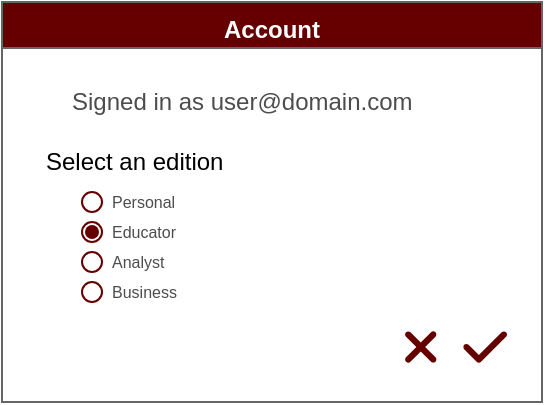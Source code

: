 <mxfile>
    <diagram id="opsgu1cAS7noyGnm6H2T" name="Page-1">
        <mxGraphModel dx="-806" dy="-2718" grid="1" gridSize="10" guides="1" tooltips="1" connect="1" arrows="1" fold="1" page="1" pageScale="1" pageWidth="850" pageHeight="1100" math="0" shadow="0">
            <root>
                <mxCell id="0"/>
                <mxCell id="1" parent="0"/>
                <mxCell id="2" value="Account" style="swimlane;whiteSpace=wrap;html=1;shadow=0;dashed=0;strokeWidth=1;align=center;verticalAlign=top;fontFamily=Helvetica;fontSize=12;fontColor=#FFFFFF;fillColor=#660000;movable=1;resizable=1;rotatable=1;deletable=1;editable=1;locked=0;connectable=1;strokeColor=#666666;swimlaneFillColor=#FFFFFF;" vertex="1" parent="1">
                    <mxGeometry x="1920" y="3697" width="270" height="200" as="geometry"/>
                </mxCell>
                <mxCell id="3" value="Signed in as user@domain.com" style="rounded=0;whiteSpace=wrap;html=1;shadow=0;dashed=0;strokeWidth=1;align=left;verticalAlign=top;fontFamily=Helvetica;fontSize=12;fontColor=#4D4D4D;fillColor=none;spacingLeft=5;strokeColor=none;spacing=0;spacingTop=-2;" vertex="1" parent="2">
                    <mxGeometry x="30" y="40" width="190" height="15" as="geometry"/>
                </mxCell>
                <mxCell id="4" value="Personal" style="rounded=0;whiteSpace=wrap;html=1;shadow=0;dashed=0;strokeWidth=1;align=left;verticalAlign=top;fontFamily=Helvetica;fontSize=8;fontColor=#4D4D4D;fillColor=none;spacingLeft=5;strokeColor=none;spacing=0;spacingTop=-2;" vertex="1" parent="2">
                    <mxGeometry x="50" y="92.5" width="80" height="15" as="geometry"/>
                </mxCell>
                <mxCell id="5" value="Select an edition" style="text;html=1;align=left;verticalAlign=middle;whiteSpace=wrap;rounded=0;" vertex="1" parent="2">
                    <mxGeometry x="20" y="65" width="150" height="30" as="geometry"/>
                </mxCell>
                <mxCell id="6" value="Educator" style="rounded=0;whiteSpace=wrap;html=1;shadow=0;dashed=0;strokeWidth=1;align=left;verticalAlign=top;fontFamily=Helvetica;fontSize=8;fontColor=#4D4D4D;fillColor=none;spacingLeft=5;strokeColor=none;spacing=0;spacingTop=-2;" vertex="1" parent="2">
                    <mxGeometry x="50" y="107.5" width="80" height="15" as="geometry"/>
                </mxCell>
                <mxCell id="7" value="Analyst" style="rounded=0;whiteSpace=wrap;html=1;shadow=0;dashed=0;strokeWidth=1;align=left;verticalAlign=top;fontFamily=Helvetica;fontSize=8;fontColor=#4D4D4D;fillColor=none;spacingLeft=5;strokeColor=none;spacing=0;spacingTop=-2;" vertex="1" parent="2">
                    <mxGeometry x="50" y="122.5" width="80" height="15" as="geometry"/>
                </mxCell>
                <mxCell id="8" value="Business" style="rounded=0;whiteSpace=wrap;html=1;shadow=0;dashed=0;strokeWidth=1;align=left;verticalAlign=top;fontFamily=Helvetica;fontSize=8;fontColor=#4D4D4D;fillColor=none;spacingLeft=5;strokeColor=none;spacing=0;spacingTop=-2;" vertex="1" parent="2">
                    <mxGeometry x="50" y="137.5" width="80" height="15" as="geometry"/>
                </mxCell>
                <mxCell id="9" value="" style="ellipse;whiteSpace=wrap;html=1;aspect=fixed;strokeColor=#660000;" vertex="1" parent="2">
                    <mxGeometry x="40" y="110" width="10" height="10" as="geometry"/>
                </mxCell>
                <mxCell id="10" value="" style="ellipse;whiteSpace=wrap;html=1;aspect=fixed;strokeColor=#660000;" vertex="1" parent="2">
                    <mxGeometry x="40" y="95" width="10" height="10" as="geometry"/>
                </mxCell>
                <mxCell id="11" value="" style="ellipse;whiteSpace=wrap;html=1;aspect=fixed;strokeColor=#660000;" vertex="1" parent="2">
                    <mxGeometry x="40" y="125" width="10" height="10" as="geometry"/>
                </mxCell>
                <mxCell id="12" value="" style="ellipse;whiteSpace=wrap;html=1;aspect=fixed;strokeColor=#660000;" vertex="1" parent="2">
                    <mxGeometry x="40" y="140" width="10" height="10" as="geometry"/>
                </mxCell>
                <mxCell id="13" value="" style="ellipse;whiteSpace=wrap;html=1;aspect=fixed;strokeColor=none;fillColor=#660000;" vertex="1" parent="2">
                    <mxGeometry x="41.5" y="111.5" width="7" height="7" as="geometry"/>
                </mxCell>
                <mxCell id="14" value="" style="shape=image;verticalLabelPosition=bottom;labelBackgroundColor=default;verticalAlign=top;aspect=fixed;imageAspect=0;image=data:image/svg+xml,PHN2ZyB4bWxucz0iaHR0cDovL3d3dy53My5vcmcvMjAwMC9zdmciIHZpZXdCb3g9IjAgMCAzODQgNTEyIj48cGF0aCBkPSJNMzQyLjYgMTUwLjZjMTIuNS0xMi41IDEyLjUtMzIuOCAwLTQ1LjNzLTMyLjgtMTIuNS00NS4zIDBMMTkyIDIxMC43IDg2LjYgMTA1LjRjLTEyLjUtMTIuNS0zMi44LTEyLjUtNDUuMyAwcy0xMi41IDMyLjggMCA0NS4zTDE0Ni43IDI1NiA0MS40IDM2MS40Yy0xMi41IDEyLjUtMTIuNSAzMi44IDAgNDUuM3MzMi44IDEyLjUgNDUuMyAwTDE5MiAzMDEuMyAyOTcuNCA0MDYuNmMxMi41IDEyLjUgMzIuOCAxMi41IDQ1LjMgMHMxMi41LTMyLjggMC00NS4zTDIzNy4zIDI1NiAzNDIuNiAxNTAuNnoiIGZpbGw9IiM2NjAwMDAiLz48L3N2Zz4=;movable=1;resizable=1;rotatable=1;deletable=1;editable=1;locked=0;connectable=1;" vertex="1" parent="2">
                    <mxGeometry x="200" y="160.0" width="18.75" height="25" as="geometry"/>
                </mxCell>
                <mxCell id="15" value="" style="shape=image;verticalLabelPosition=bottom;labelBackgroundColor=default;verticalAlign=top;aspect=fixed;imageAspect=0;image=data:image/svg+xml,PHN2ZyB4bWxucz0iaHR0cDovL3d3dy53My5vcmcvMjAwMC9zdmciIHZpZXdCb3g9IjAgMCA0NDggNTEyIj48cGF0aCBkPSJNNDM4LjYgMTA1LjRjMTIuNSAxMi41IDEyLjUgMzIuOCAwIDQ1LjNsLTI1NiAyNTZjLTEyLjUgMTIuNS0zMi44IDEyLjUtNDUuMyAwbC0xMjgtMTI4Yy0xMi41LTEyLjUtMTIuNS0zMi44IDAtNDUuM3MzMi44LTEyLjUgNDUuMyAwTDE2MCAzMzguNyAzOTMuNCAxMDUuNGMxMi41LTEyLjUgMzIuOC0xMi41IDQ1LjMgMHoiIGZpbGw9IiM2NjAwMDAiLz48L3N2Zz4=;movable=1;resizable=1;rotatable=1;deletable=1;editable=1;locked=0;connectable=1;" vertex="1" parent="2">
                    <mxGeometry x="230.62" y="160" width="21.88" height="25" as="geometry"/>
                </mxCell>
            </root>
        </mxGraphModel>
    </diagram>
</mxfile>